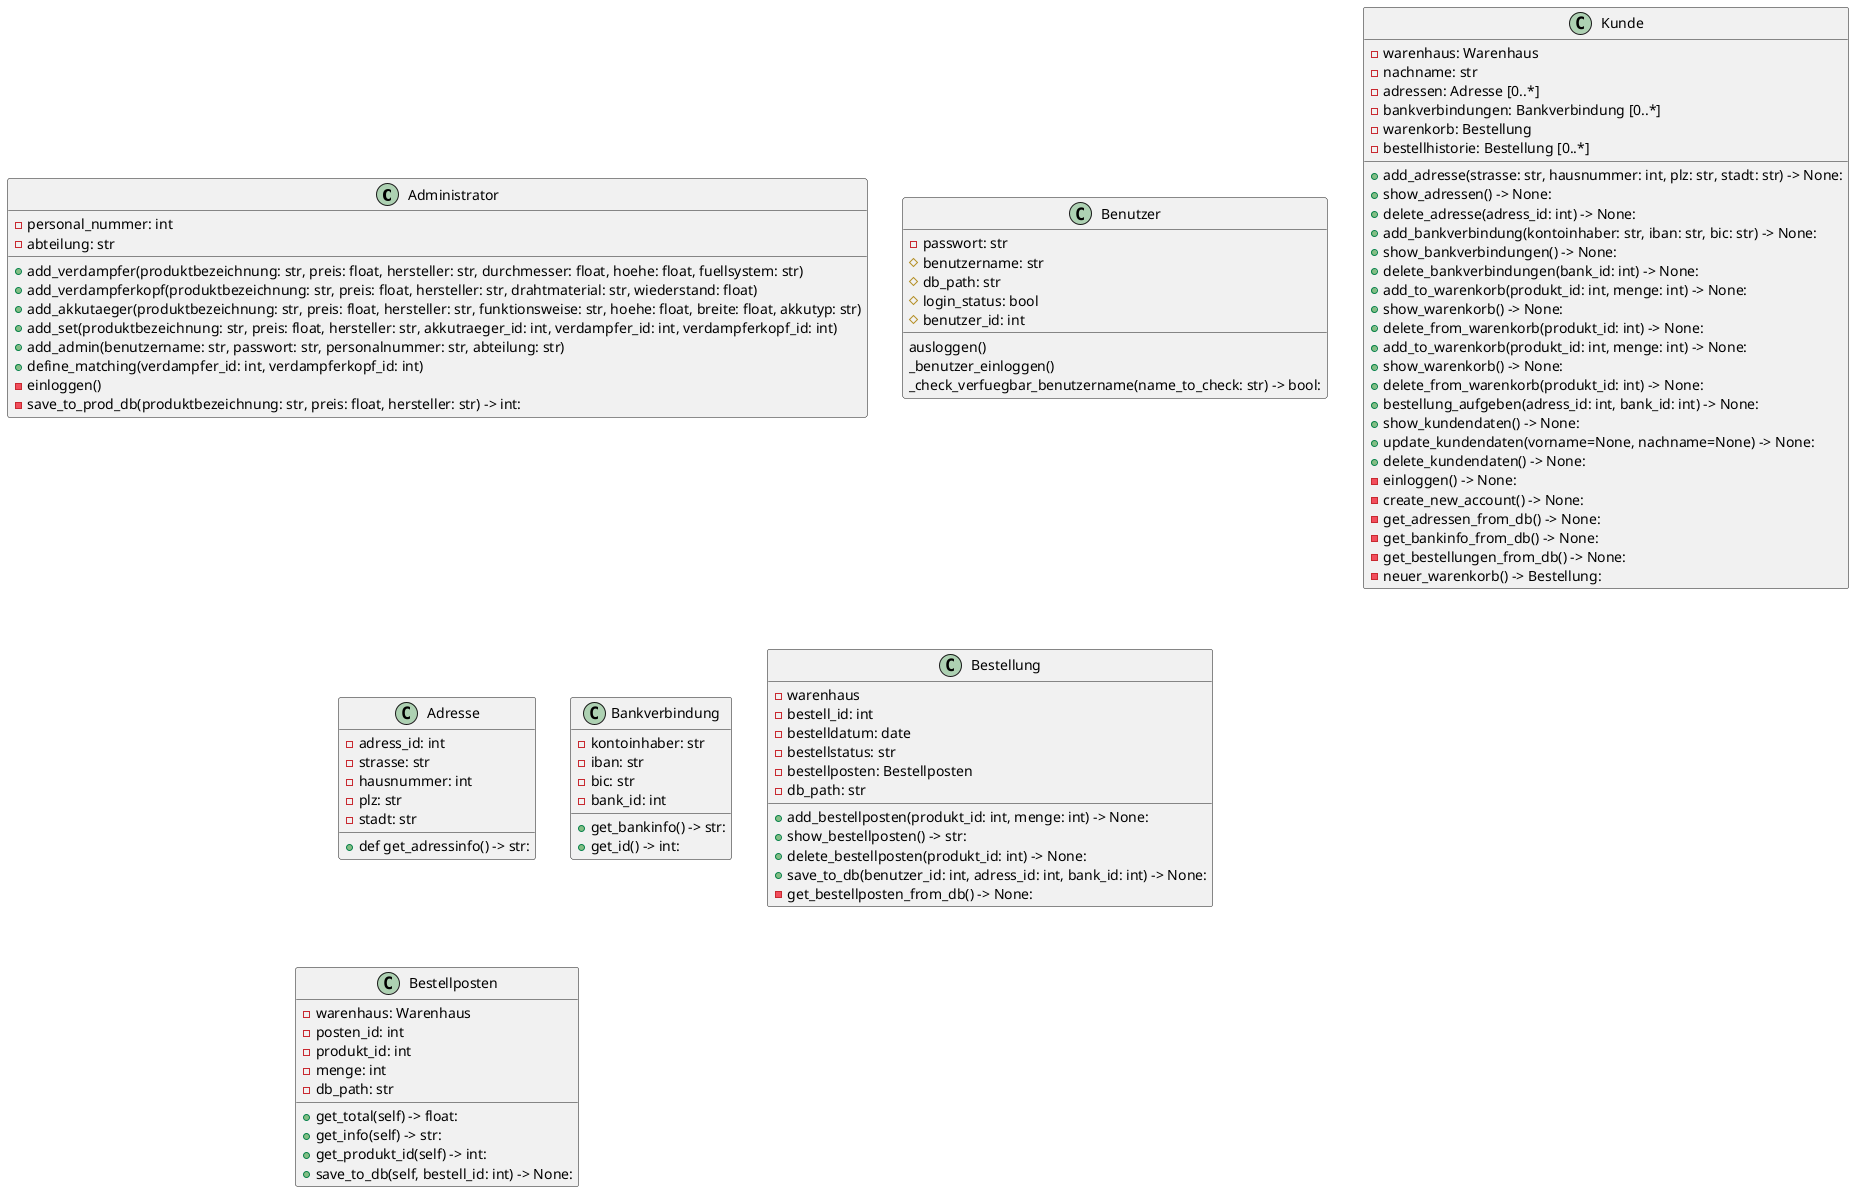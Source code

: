 @startuml
class Administrator{
- personal_nummer: int
- abteilung: str

+ add_verdampfer(produktbezeichnung: str, preis: float, hersteller: str, durchmesser: float, hoehe: float, fuellsystem: str)
+ add_verdampferkopf(produktbezeichnung: str, preis: float, hersteller: str, drahtmaterial: str, wiederstand: float)
+ add_akkutaeger(produktbezeichnung: str, preis: float, hersteller: str, funktionsweise: str, hoehe: float, breite: float, akkutyp: str)
+ add_set(produktbezeichnung: str, preis: float, hersteller: str, akkutraeger_id: int, verdampfer_id: int, verdampferkopf_id: int)
+ add_admin(benutzername: str, passwort: str, personalnummer: str, abteilung: str)
+ define_matching(verdampfer_id: int, verdampferkopf_id: int)
- einloggen()
 -save_to_prod_db(produktbezeichnung: str, preis: float, hersteller: str) -> int:
}

class Benutzer{
- passwort: str
# benutzername: str
# db_path: str
# login_status: bool
# benutzer_id: int

ausloggen()
_benutzer_einloggen()
_check_verfuegbar_benutzername(name_to_check: str) -> bool:
}

class Kunde{
- warenhaus: Warenhaus
- nachname: str
- adressen: Adresse [0..*]
- bankverbindungen: Bankverbindung [0..*]
- warenkorb: Bestellung
- bestellhistorie: Bestellung [0..*]

+ add_adresse(strasse: str, hausnummer: int, plz: str, stadt: str) -> None:
+ show_adressen() -> None:
+ delete_adresse(adress_id: int) -> None:
+ add_bankverbindung(kontoinhaber: str, iban: str, bic: str) -> None:
+ show_bankverbindungen() -> None:
+ delete_bankverbindungen(bank_id: int) -> None:
+ add_to_warenkorb(produkt_id: int, menge: int) -> None:
+ show_warenkorb() -> None:
+ delete_from_warenkorb(produkt_id: int) -> None:
+ add_to_warenkorb(produkt_id: int, menge: int) -> None:
+ show_warenkorb() -> None:
+ delete_from_warenkorb(produkt_id: int) -> None:
+ bestellung_aufgeben(adress_id: int, bank_id: int) -> None:
+ show_kundendaten() -> None:
+ update_kundendaten(vorname=None, nachname=None) -> None:
+ delete_kundendaten() -> None:
- einloggen() -> None:
- create_new_account() -> None:
- get_adressen_from_db() -> None:
- get_bankinfo_from_db() -> None:
- get_bestellungen_from_db() -> None:
- neuer_warenkorb() -> Bestellung:
}

class Adresse{
- adress_id: int
- strasse: str
- hausnummer: int
- plz: str
- stadt: str

+ def get_adressinfo() -> str:
}

class Bankverbindung{
- kontoinhaber: str
- iban: str
- bic: str
- bank_id: int

+ get_bankinfo() -> str:
+ get_id() -> int:
}

class Bestellung{
- warenhaus
- bestell_id: int
- bestelldatum: date
- bestellstatus: str
- bestellposten: Bestellposten
- db_path: str

+ add_bestellposten(produkt_id: int, menge: int) -> None:
+ show_bestellposten() -> str:
+ delete_bestellposten(produkt_id: int) -> None:
+ save_to_db(benutzer_id: int, adress_id: int, bank_id: int) -> None:
- get_bestellposten_from_db() -> None:
}

class Bestellposten{
- warenhaus: Warenhaus
- posten_id: int
- produkt_id: int
- menge: int
- db_path: str

+ get_total(self) -> float:
+ get_info(self) -> str:
+ get_produkt_id(self) -> int:
+ save_to_db(self, bestell_id: int) -> None:
}


@enduml